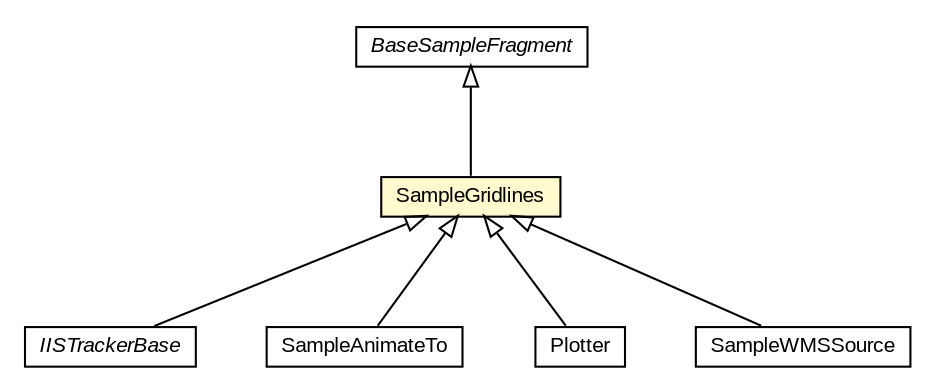#!/usr/local/bin/dot
#
# Class diagram 
# Generated by UMLGraph version R5_6-24-gf6e263 (http://www.umlgraph.org/)
#

digraph G {
	edge [fontname="arial",fontsize=10,labelfontname="arial",labelfontsize=10];
	node [fontname="arial",fontsize=10,shape=plaintext];
	nodesep=0.25;
	ranksep=0.5;
	// org.osmdroid.samplefragments.BaseSampleFragment
	c221459 [label=<<table title="org.osmdroid.samplefragments.BaseSampleFragment" border="0" cellborder="1" cellspacing="0" cellpadding="2" port="p" href="../BaseSampleFragment.html">
		<tr><td><table border="0" cellspacing="0" cellpadding="1">
<tr><td align="center" balign="center"><font face="arial italic"> BaseSampleFragment </font></td></tr>
		</table></td></tr>
		</table>>, URL="../BaseSampleFragment.html", fontname="arial", fontcolor="black", fontsize=10.0];
	// org.osmdroid.samplefragments.data.IISTrackerBase
	c221472 [label=<<table title="org.osmdroid.samplefragments.data.IISTrackerBase" border="0" cellborder="1" cellspacing="0" cellpadding="2" port="p" href="./IISTrackerBase.html">
		<tr><td><table border="0" cellspacing="0" cellpadding="1">
<tr><td align="center" balign="center"><font face="arial italic"> IISTrackerBase </font></td></tr>
		</table></td></tr>
		</table>>, URL="./IISTrackerBase.html", fontname="arial", fontcolor="black", fontsize=10.0];
	// org.osmdroid.samplefragments.data.SampleGridlines
	c221473 [label=<<table title="org.osmdroid.samplefragments.data.SampleGridlines" border="0" cellborder="1" cellspacing="0" cellpadding="2" port="p" bgcolor="lemonChiffon" href="./SampleGridlines.html">
		<tr><td><table border="0" cellspacing="0" cellpadding="1">
<tr><td align="center" balign="center"> SampleGridlines </td></tr>
		</table></td></tr>
		</table>>, URL="./SampleGridlines.html", fontname="arial", fontcolor="black", fontsize=10.0];
	// org.osmdroid.samplefragments.events.SampleAnimateTo
	c221506 [label=<<table title="org.osmdroid.samplefragments.events.SampleAnimateTo" border="0" cellborder="1" cellspacing="0" cellpadding="2" port="p" href="../events/SampleAnimateTo.html">
		<tr><td><table border="0" cellspacing="0" cellpadding="1">
<tr><td align="center" balign="center"> SampleAnimateTo </td></tr>
		</table></td></tr>
		</table>>, URL="../events/SampleAnimateTo.html", fontname="arial", fontcolor="black", fontsize=10.0];
	// org.osmdroid.samplefragments.milstd2525.Plotter
	c221553 [label=<<table title="org.osmdroid.samplefragments.milstd2525.Plotter" border="0" cellborder="1" cellspacing="0" cellpadding="2" port="p" href="../milstd2525/Plotter.html">
		<tr><td><table border="0" cellspacing="0" cellpadding="1">
<tr><td align="center" balign="center"> Plotter </td></tr>
		</table></td></tr>
		</table>>, URL="../milstd2525/Plotter.html", fontname="arial", fontcolor="black", fontsize=10.0];
	// org.osmdroid.samplefragments.tilesources.SampleWMSSource
	c221584 [label=<<table title="org.osmdroid.samplefragments.tilesources.SampleWMSSource" border="0" cellborder="1" cellspacing="0" cellpadding="2" port="p" href="../tilesources/SampleWMSSource.html">
		<tr><td><table border="0" cellspacing="0" cellpadding="1">
<tr><td align="center" balign="center"> SampleWMSSource </td></tr>
		</table></td></tr>
		</table>>, URL="../tilesources/SampleWMSSource.html", fontname="arial", fontcolor="black", fontsize=10.0];
	//org.osmdroid.samplefragments.data.IISTrackerBase extends org.osmdroid.samplefragments.data.SampleGridlines
	c221473:p -> c221472:p [dir=back,arrowtail=empty];
	//org.osmdroid.samplefragments.data.SampleGridlines extends org.osmdroid.samplefragments.BaseSampleFragment
	c221459:p -> c221473:p [dir=back,arrowtail=empty];
	//org.osmdroid.samplefragments.events.SampleAnimateTo extends org.osmdroid.samplefragments.data.SampleGridlines
	c221473:p -> c221506:p [dir=back,arrowtail=empty];
	//org.osmdroid.samplefragments.milstd2525.Plotter extends org.osmdroid.samplefragments.data.SampleGridlines
	c221473:p -> c221553:p [dir=back,arrowtail=empty];
	//org.osmdroid.samplefragments.tilesources.SampleWMSSource extends org.osmdroid.samplefragments.data.SampleGridlines
	c221473:p -> c221584:p [dir=back,arrowtail=empty];
}

